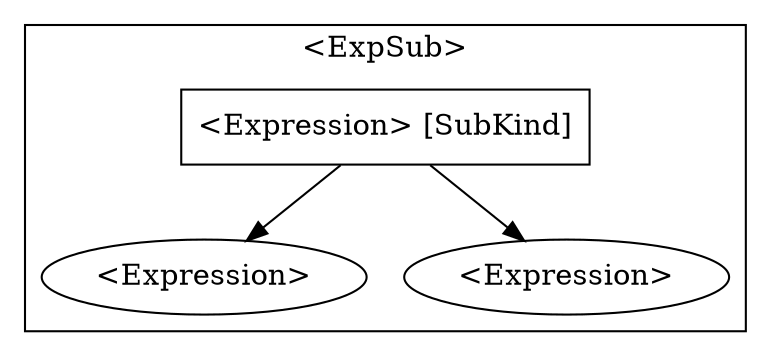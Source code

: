 digraph {

    subgraph clusterExpSub {
        label="<ExpSub>"
        expSub[shape="box" label="<Expression> [SubKind]"];
        expS1[label="<Expression>"];
        expS2[label="<Expression>"];
    }

    {
        expSub -> expS1;
        expSub -> expS2;
    }
}